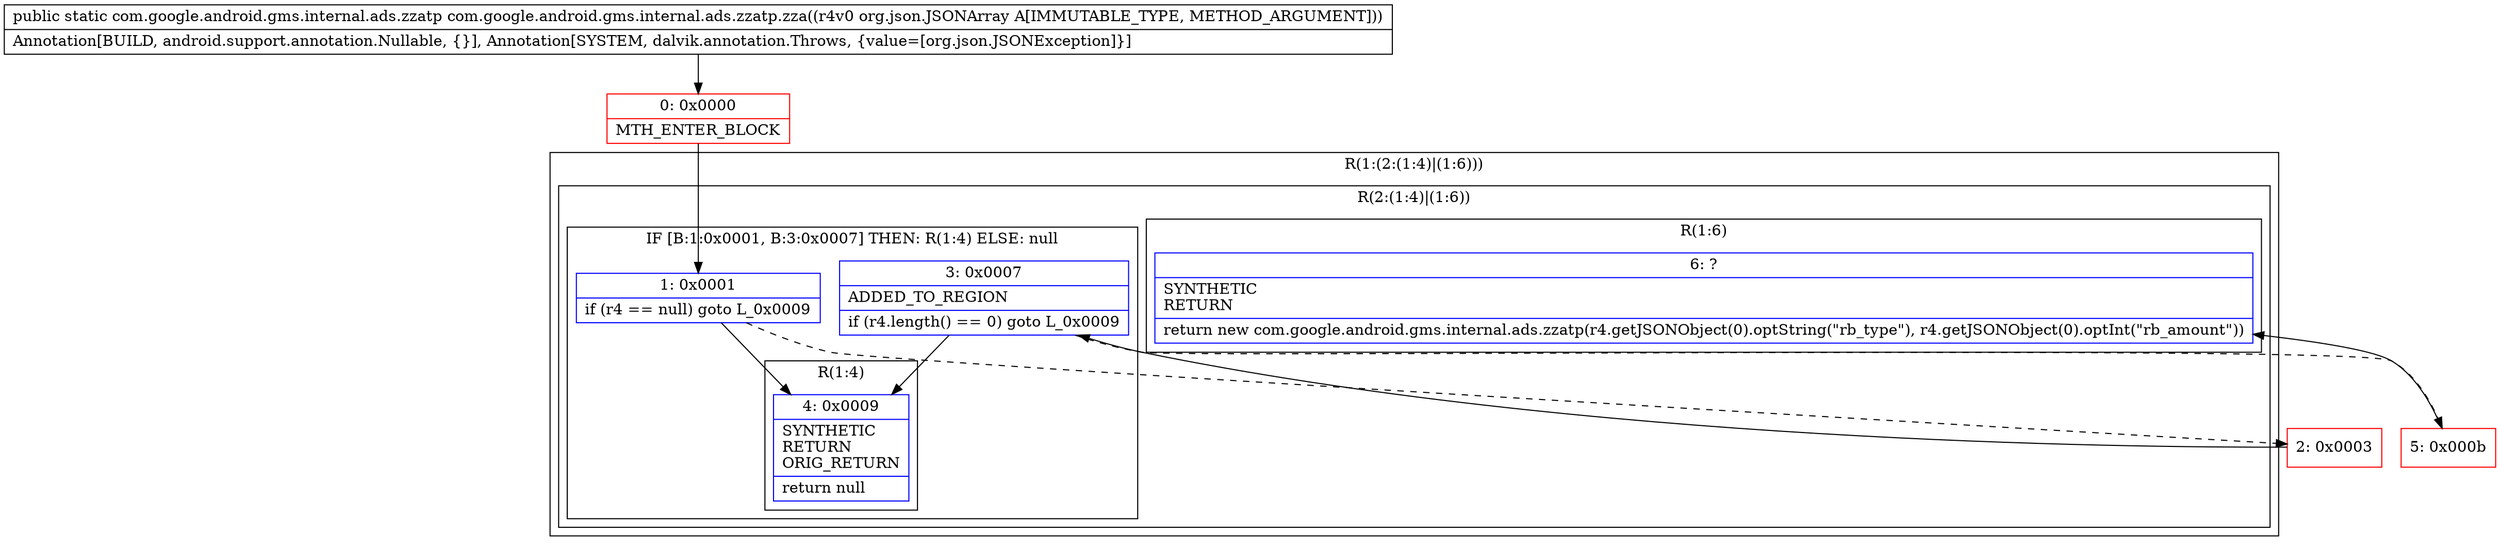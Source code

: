 digraph "CFG forcom.google.android.gms.internal.ads.zzatp.zza(Lorg\/json\/JSONArray;)Lcom\/google\/android\/gms\/internal\/ads\/zzatp;" {
subgraph cluster_Region_1914963774 {
label = "R(1:(2:(1:4)|(1:6)))";
node [shape=record,color=blue];
subgraph cluster_Region_929726196 {
label = "R(2:(1:4)|(1:6))";
node [shape=record,color=blue];
subgraph cluster_IfRegion_624638029 {
label = "IF [B:1:0x0001, B:3:0x0007] THEN: R(1:4) ELSE: null";
node [shape=record,color=blue];
Node_1 [shape=record,label="{1\:\ 0x0001|if (r4 == null) goto L_0x0009\l}"];
Node_3 [shape=record,label="{3\:\ 0x0007|ADDED_TO_REGION\l|if (r4.length() == 0) goto L_0x0009\l}"];
subgraph cluster_Region_950692548 {
label = "R(1:4)";
node [shape=record,color=blue];
Node_4 [shape=record,label="{4\:\ 0x0009|SYNTHETIC\lRETURN\lORIG_RETURN\l|return null\l}"];
}
}
subgraph cluster_Region_1793431320 {
label = "R(1:6)";
node [shape=record,color=blue];
Node_6 [shape=record,label="{6\:\ ?|SYNTHETIC\lRETURN\l|return new com.google.android.gms.internal.ads.zzatp(r4.getJSONObject(0).optString(\"rb_type\"), r4.getJSONObject(0).optInt(\"rb_amount\"))\l}"];
}
}
}
Node_0 [shape=record,color=red,label="{0\:\ 0x0000|MTH_ENTER_BLOCK\l}"];
Node_2 [shape=record,color=red,label="{2\:\ 0x0003}"];
Node_5 [shape=record,color=red,label="{5\:\ 0x000b}"];
MethodNode[shape=record,label="{public static com.google.android.gms.internal.ads.zzatp com.google.android.gms.internal.ads.zzatp.zza((r4v0 org.json.JSONArray A[IMMUTABLE_TYPE, METHOD_ARGUMENT]))  | Annotation[BUILD, android.support.annotation.Nullable, \{\}], Annotation[SYSTEM, dalvik.annotation.Throws, \{value=[org.json.JSONException]\}]\l}"];
MethodNode -> Node_0;
Node_1 -> Node_2[style=dashed];
Node_1 -> Node_4;
Node_3 -> Node_4;
Node_3 -> Node_5[style=dashed];
Node_0 -> Node_1;
Node_2 -> Node_3;
Node_5 -> Node_6;
}

